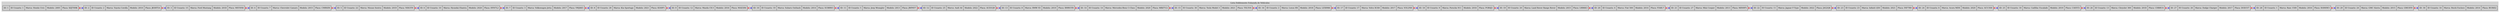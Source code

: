 digraph G {
    rankdir=LR;
    node [shape=record];
    subgraph cluster_0 {
        label = "Lista Doblemente Enlazada de Vehículos";
        style=filled;
        color=lightgrey;
        node1 [label="{ID: 1 | ID Usuario: 1 | Marca: Honda Civic | Modelo: 2005 | Placa: XZJ7H9K}"];
        node2 [label="{ID: 2 | ID Usuario: 2 | Marca: Toyota Corolla | Modelo: 2010 | Placa: JKS8T5A}"];
        node3 [label="{ID: 3 | ID Usuario: 15 | Marca: Ford Mustang | Modelo: 2018 | Placa: MST4N6}"];
        node4 [label="{ID: 4 | ID Usuario: 7 | Marca: Chevrolet Camaro | Modelo: 2015 | Placa: CMR0Z8}"];
        node5 [label="{ID: 5 | ID Usuario: 22 | Marca: Nissan Sentra | Modelo: 2019 | Placa: NSS3T9}"];
        node6 [label="{ID: 6 | ID Usuario: 10 | Marca: Hyundai Elantra | Modelo: 2020 | Placa: HYN7L2}"];
        node7 [label="{ID: 7 | ID Usuario: 3 | Marca: Volkswagen Jetta | Modelo: 2017 | Placa: VWJ4K5}"];
        node8 [label="{ID: 8 | ID Usuario: 28 | Marca: Kia Sportage | Modelo: 2021 | Placa: KIA9P1}"];
        node9 [label="{ID: 9 | ID Usuario: 12 | Marca: Mazda CX-5 | Modelo: 2016 | Placa: MAZ2R4}"];
        node10 [label="{ID: 10 | ID Usuario: 19 | Marca: Subaru Outback | Modelo: 2014 | Placa: SUB8W3}"];
        node11 [label="{ID: 11 | ID Usuario: 5 | Marca: Jeep Wrangler | Modelo: 2013 | Placa: JWP6Y7}"];
        node12 [label="{ID: 12 | ID Usuario: 25 | Marca: Audi A4 | Modelo: 2022 | Placa: AUD1Q9}"];
        node13 [label="{ID: 13 | ID Usuario: 8 | Marca: BMW X5 | Modelo: 2019 | Placa: BMW3T8}"];
        node14 [label="{ID: 14 | ID Usuario: 14 | Marca: Mercedes-Benz C-Class | Modelo: 2020 | Placa: MBZ7U2}"];
        node15 [label="{ID: 15 | ID Usuario: 30 | Marca: Tesla Model 3 | Modelo: 2021 | Placa: TSL5V4}"];
        node16 [label="{ID: 16 | ID Usuario: 2 | Marca: Lexus RX | Modelo: 2018 | Placa: LEX9M6}"];
        node17 [label="{ID: 17 | ID Usuario: 17 | Marca: Volvo XC60 | Modelo: 2017 | Placa: VOL2N8}"];
        node18 [label="{ID: 18 | ID Usuario: 9 | Marca: Porsche 911 | Modelo: 2016 | Placa: POR4J1}"];
        node19 [label="{ID: 19 | ID Usuario: 20 | Marca: Land Rover Range Rover | Modelo: 2015 | Placa: LRR6K3}"];
        node20 [label="{ID: 20 | ID Usuario: 4 | Marca: Fiat 500 | Modelo: 2014 | Placa: FIA8L7}"];
        node21 [label="{ID: 21 | ID Usuario: 27 | Marca: Mini Cooper | Modelo: 2013 | Placa: MIN9P5}"];
        node22 [label="{ID: 22 | ID Usuario: 11 | Marca: Jaguar F-Type | Modelo: 2022 | Placa: JAG2Q6}"];
        node23 [label="{ID: 23 | ID Usuario: 23 | Marca: Infiniti Q50 | Modelo: 2021 | Placa: INF7R9}"];
        node24 [label="{ID: 24 | ID Usuario: 6 | Marca: Acura MDX | Modelo: 2020 | Placa: ACU3S8}"];
        node25 [label="{ID: 25 | ID Usuario: 18 | Marca: Cadillac Escalade | Modelo: 2019 | Placa: CAD5T2}"];
        node26 [label="{ID: 26 | ID Usuario: 13 | Marca: Chrysler 300 | Modelo: 2018 | Placa: CHR8U4}"];
        node27 [label="{ID: 27 | ID Usuario: 26 | Marca: Dodge Charger | Modelo: 2017 | Placa: DOD1V7}"];
        node28 [label="{ID: 28 | ID Usuario: 1 | Marca: Ram 1500 | Modelo: 2016 | Placa: RAM4W3}"];
        node29 [label="{ID: 29 | ID Usuario: 24 | Marca: GMC Sierra | Modelo: 2015 | Placa: GMC6Y9}"];
        node30 [label="{ID: 30 | ID Usuario: 16 | Marca: Buick Enclave | Modelo: 2014 | Placa: BUI9Z2}"];
        node1 -> node2 [dir=both, color="blue:red"];
        node2 -> node3 [dir=both, color="blue:red"];
        node3 -> node4 [dir=both, color="blue:red"];
        node4 -> node5 [dir=both, color="blue:red"];
        node5 -> node6 [dir=both, color="blue:red"];
        node6 -> node7 [dir=both, color="blue:red"];
        node7 -> node8 [dir=both, color="blue:red"];
        node8 -> node9 [dir=both, color="blue:red"];
        node9 -> node10 [dir=both, color="blue:red"];
        node10 -> node11 [dir=both, color="blue:red"];
        node11 -> node12 [dir=both, color="blue:red"];
        node12 -> node13 [dir=both, color="blue:red"];
        node13 -> node14 [dir=both, color="blue:red"];
        node14 -> node15 [dir=both, color="blue:red"];
        node15 -> node16 [dir=both, color="blue:red"];
        node16 -> node17 [dir=both, color="blue:red"];
        node17 -> node18 [dir=both, color="blue:red"];
        node18 -> node19 [dir=both, color="blue:red"];
        node19 -> node20 [dir=both, color="blue:red"];
        node20 -> node21 [dir=both, color="blue:red"];
        node21 -> node22 [dir=both, color="blue:red"];
        node22 -> node23 [dir=both, color="blue:red"];
        node23 -> node24 [dir=both, color="blue:red"];
        node24 -> node25 [dir=both, color="blue:red"];
        node25 -> node26 [dir=both, color="blue:red"];
        node26 -> node27 [dir=both, color="blue:red"];
        node27 -> node28 [dir=both, color="blue:red"];
        node28 -> node29 [dir=both, color="blue:red"];
        node29 -> node30 [dir=both, color="blue:red"];
    }
}

